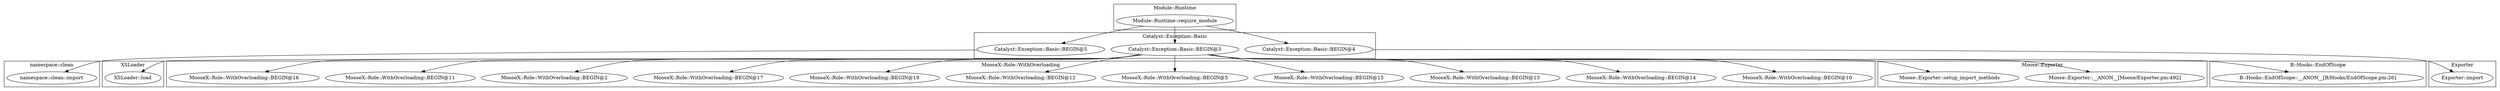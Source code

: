 digraph {
graph [overlap=false]
subgraph cluster_namespace_clean {
	label="namespace::clean";
	"namespace::clean::import";
}
subgraph cluster_XSLoader {
	label="XSLoader";
	"XSLoader::load";
}
subgraph cluster_MooseX_Role_WithOverloading {
	label="MooseX::Role::WithOverloading";
	"MooseX::Role::WithOverloading::BEGIN@10";
	"MooseX::Role::WithOverloading::BEGIN@14";
	"MooseX::Role::WithOverloading::BEGIN@13";
	"MooseX::Role::WithOverloading::BEGIN@15";
	"MooseX::Role::WithOverloading::BEGIN@5";
	"MooseX::Role::WithOverloading::BEGIN@12";
	"MooseX::Role::WithOverloading::BEGIN@19";
	"MooseX::Role::WithOverloading::BEGIN@17";
	"MooseX::Role::WithOverloading::BEGIN@2";
	"MooseX::Role::WithOverloading::BEGIN@11";
	"MooseX::Role::WithOverloading::BEGIN@16";
}
subgraph cluster_Module_Runtime {
	label="Module::Runtime";
	"Module::Runtime::require_module";
}
subgraph cluster_Catalyst_Exception_Basic {
	label="Catalyst::Exception::Basic";
	"Catalyst::Exception::Basic::BEGIN@5";
	"Catalyst::Exception::Basic::BEGIN@3";
	"Catalyst::Exception::Basic::BEGIN@4";
}
subgraph cluster_Exporter {
	label="Exporter";
	"Exporter::import";
}
subgraph cluster_Moose_Exporter {
	label="Moose::Exporter";
	"Moose::Exporter::__ANON__[Moose/Exporter.pm:492]";
	"Moose::Exporter::setup_import_methods";
}
subgraph cluster_B_Hooks_EndOfScope {
	label="B::Hooks::EndOfScope";
	"B::Hooks::EndOfScope::__ANON__[B/Hooks/EndOfScope.pm:26]";
}
"Catalyst::Exception::Basic::BEGIN@3" -> "Moose::Exporter::setup_import_methods";
"Catalyst::Exception::Basic::BEGIN@3" -> "MooseX::Role::WithOverloading::BEGIN@13";
"Catalyst::Exception::Basic::BEGIN@3" -> "MooseX::Role::WithOverloading::BEGIN@16";
"Module::Runtime::require_module" -> "Catalyst::Exception::Basic::BEGIN@4";
"Catalyst::Exception::Basic::BEGIN@3" -> "MooseX::Role::WithOverloading::BEGIN@11";
"Catalyst::Exception::Basic::BEGIN@3" -> "MooseX::Role::WithOverloading::BEGIN@5";
"Catalyst::Exception::Basic::BEGIN@3" -> "MooseX::Role::WithOverloading::BEGIN@14";
"Catalyst::Exception::Basic::BEGIN@5" -> "namespace::clean::import";
"Catalyst::Exception::Basic::BEGIN@3" -> "MooseX::Role::WithOverloading::BEGIN@12";
"Catalyst::Exception::Basic::BEGIN@3" -> "B::Hooks::EndOfScope::__ANON__[B/Hooks/EndOfScope.pm:26]";
"Catalyst::Exception::Basic::BEGIN@3" -> "XSLoader::load";
"Catalyst::Exception::Basic::BEGIN@3" -> "Moose::Exporter::__ANON__[Moose/Exporter.pm:492]";
"Catalyst::Exception::Basic::BEGIN@4" -> "Exporter::import";
"Catalyst::Exception::Basic::BEGIN@3" -> "MooseX::Role::WithOverloading::BEGIN@2";
"Catalyst::Exception::Basic::BEGIN@3" -> "MooseX::Role::WithOverloading::BEGIN@10";
"Catalyst::Exception::Basic::BEGIN@3" -> "MooseX::Role::WithOverloading::BEGIN@19";
"Module::Runtime::require_module" -> "Catalyst::Exception::Basic::BEGIN@5";
"Module::Runtime::require_module" -> "Catalyst::Exception::Basic::BEGIN@3";
"Catalyst::Exception::Basic::BEGIN@3" -> "MooseX::Role::WithOverloading::BEGIN@17";
"Catalyst::Exception::Basic::BEGIN@3" -> "MooseX::Role::WithOverloading::BEGIN@15";
}
